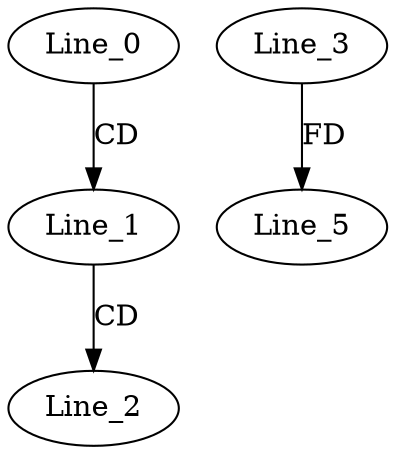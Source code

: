 digraph G {
  Line_0;
  Line_1;
  Line_2;
  Line_3;
  Line_5;
  Line_0 -> Line_1 [ label="CD" ];
  Line_1 -> Line_2 [ label="CD" ];
  Line_3 -> Line_5 [ label="FD" ];
}
